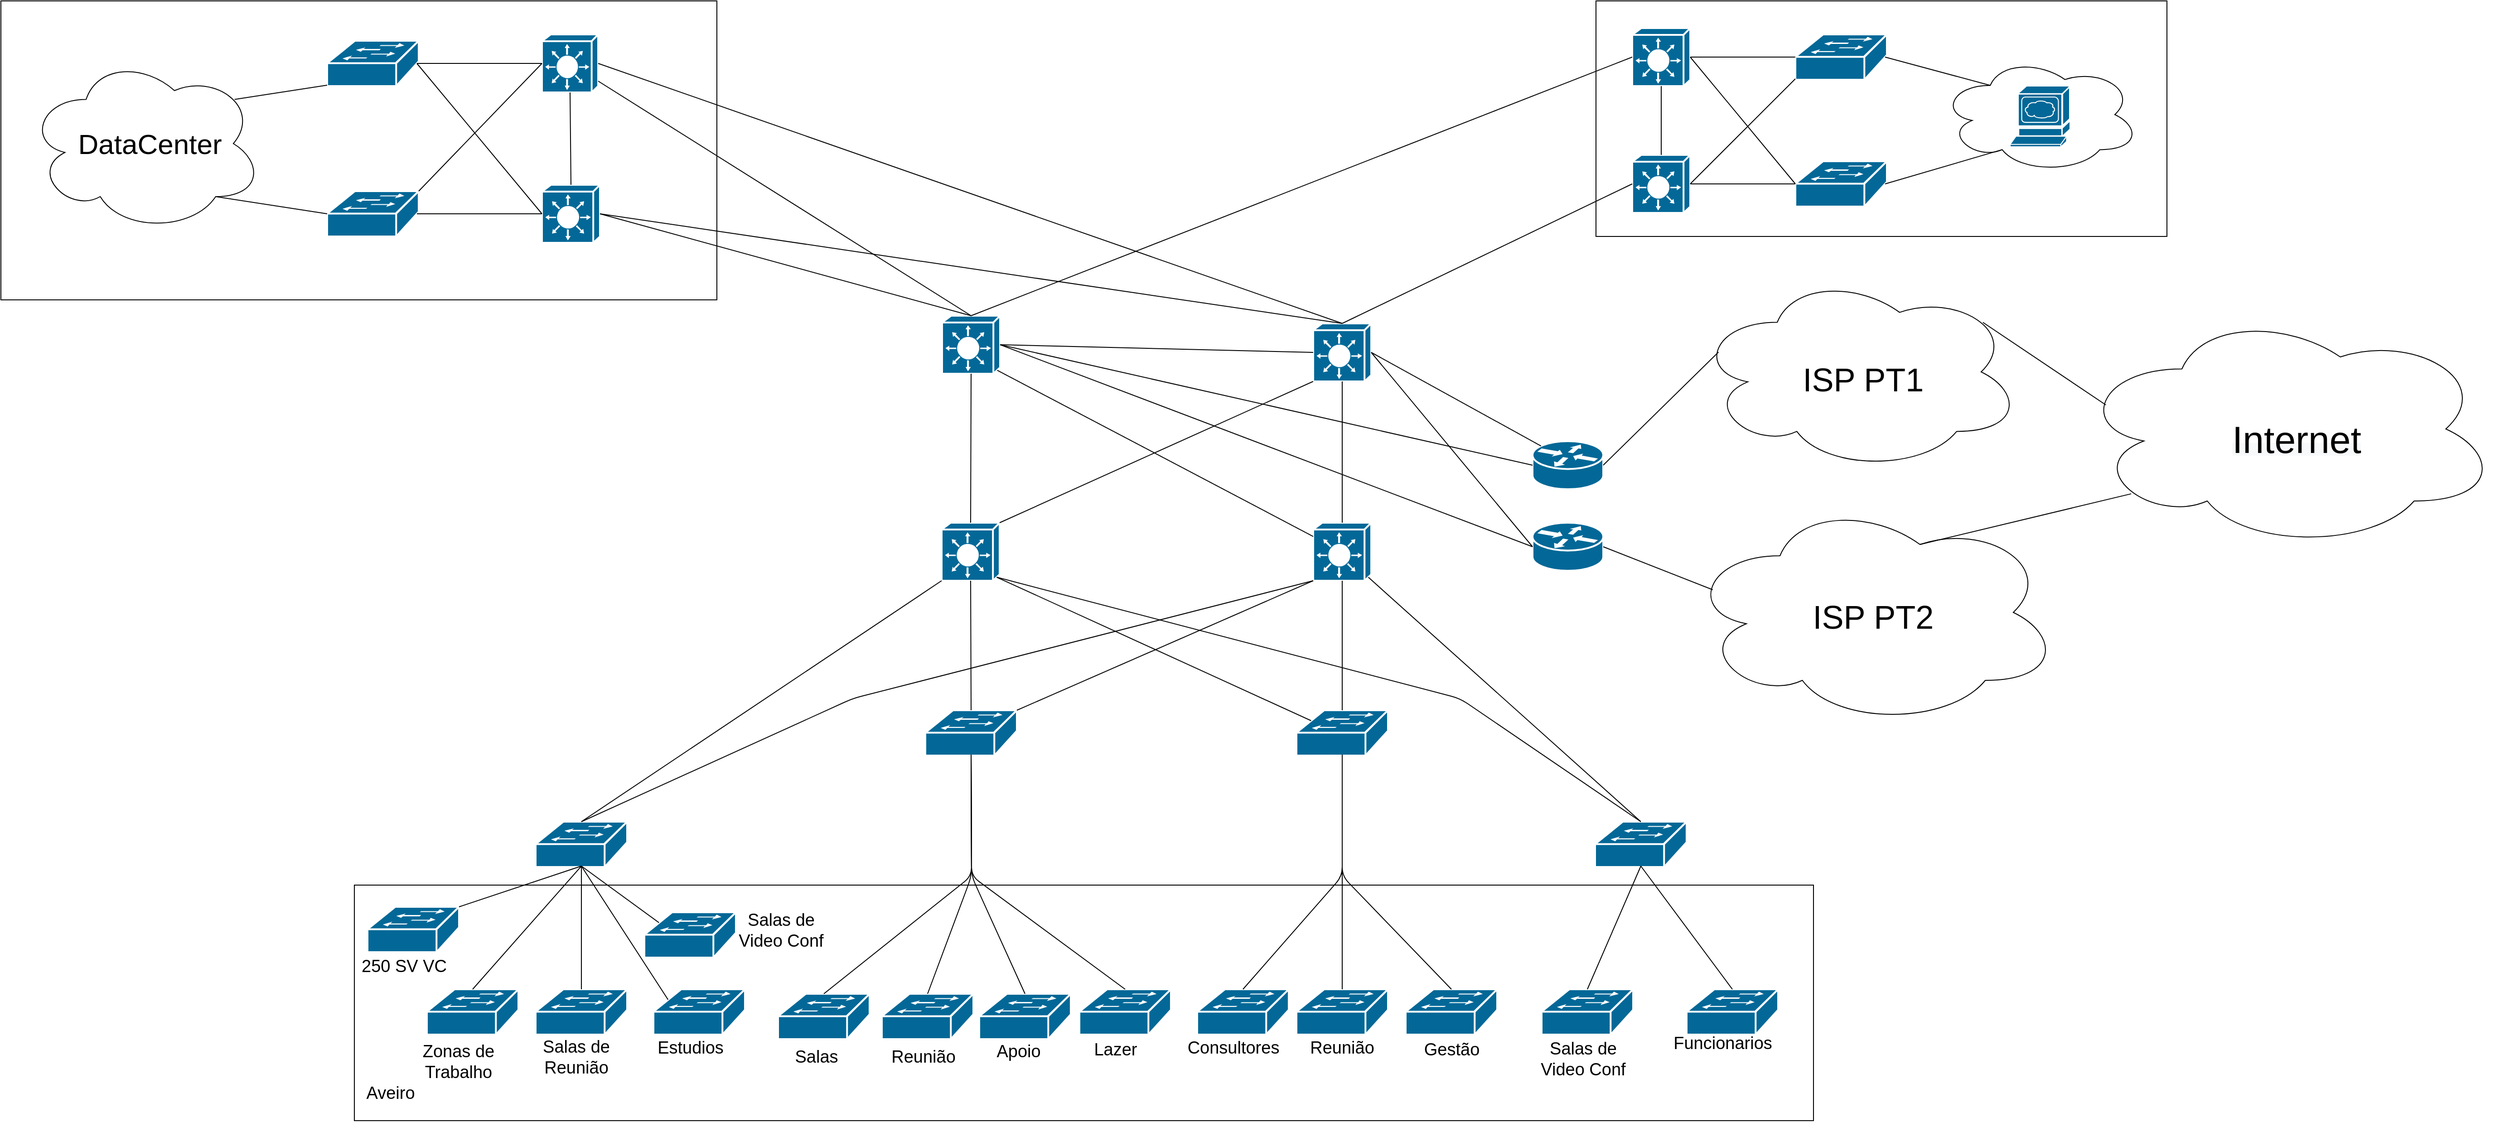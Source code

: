 <mxfile version="14.6.9" type="device"><diagram id="7Y7NMRKmWLmlyN9S49zB" name="Page-1"><mxGraphModel dx="4211" dy="2136" grid="1" gridSize="10" guides="1" tooltips="1" connect="1" arrows="1" fold="1" page="1" pageScale="1" pageWidth="827" pageHeight="1169" math="0" shadow="0"><root><mxCell id="0"/><mxCell id="1" parent="0"/><mxCell id="k4MiCNfGdv65NOen4lYz-1" value="" style="group" vertex="1" connectable="0" parent="1"><mxGeometry x="-1680" y="-720" width="790" height="330" as="geometry"/></mxCell><mxCell id="k4MiCNfGdv65NOen4lYz-2" value="" style="rounded=0;whiteSpace=wrap;html=1;" vertex="1" parent="k4MiCNfGdv65NOen4lYz-1"><mxGeometry width="790" height="330" as="geometry"/></mxCell><mxCell id="k4MiCNfGdv65NOen4lYz-3" value="" style="shape=mxgraph.cisco.switches.layer_3_switch;html=1;pointerEvents=1;dashed=0;fillColor=#036897;strokeColor=#ffffff;strokeWidth=2;verticalLabelPosition=bottom;verticalAlign=top;align=center;outlineConnect=0;" vertex="1" parent="k4MiCNfGdv65NOen4lYz-1"><mxGeometry x="597" y="203" width="64" height="64" as="geometry"/></mxCell><mxCell id="k4MiCNfGdv65NOen4lYz-4" value="" style="shape=mxgraph.cisco.switches.layer_3_switch;html=1;pointerEvents=1;dashed=0;fillColor=#036897;strokeColor=#ffffff;strokeWidth=2;verticalLabelPosition=bottom;verticalAlign=top;align=center;outlineConnect=0;" vertex="1" parent="k4MiCNfGdv65NOen4lYz-1"><mxGeometry x="597" y="37" width="62" height="64" as="geometry"/></mxCell><mxCell id="k4MiCNfGdv65NOen4lYz-5" value="" style="shape=mxgraph.cisco.switches.workgroup_switch;html=1;pointerEvents=1;dashed=0;fillColor=#036897;strokeColor=#ffffff;strokeWidth=2;verticalLabelPosition=bottom;verticalAlign=top;align=center;outlineConnect=0;" vertex="1" parent="k4MiCNfGdv65NOen4lYz-1"><mxGeometry x="360" y="210" width="101" height="50" as="geometry"/></mxCell><mxCell id="k4MiCNfGdv65NOen4lYz-6" value="" style="shape=mxgraph.cisco.switches.workgroup_switch;html=1;pointerEvents=1;dashed=0;fillColor=#036897;strokeColor=#ffffff;strokeWidth=2;verticalLabelPosition=bottom;verticalAlign=top;align=center;outlineConnect=0;" vertex="1" parent="k4MiCNfGdv65NOen4lYz-1"><mxGeometry x="360" y="44" width="101" height="50" as="geometry"/></mxCell><mxCell id="k4MiCNfGdv65NOen4lYz-7" value="" style="endArrow=none;html=1;exitX=0.5;exitY=0;exitDx=0;exitDy=0;exitPerimeter=0;entryX=0.5;entryY=1;entryDx=0;entryDy=0;entryPerimeter=0;" edge="1" parent="k4MiCNfGdv65NOen4lYz-1" source="k4MiCNfGdv65NOen4lYz-3" target="k4MiCNfGdv65NOen4lYz-4"><mxGeometry width="50" height="50" relative="1" as="geometry"><mxPoint x="999" y="110" as="sourcePoint"/><mxPoint x="1049" y="60" as="targetPoint"/></mxGeometry></mxCell><mxCell id="k4MiCNfGdv65NOen4lYz-8" value="" style="endArrow=none;html=1;entryX=0;entryY=0.5;entryDx=0;entryDy=0;entryPerimeter=0;exitX=1;exitY=0;exitDx=0;exitDy=0;exitPerimeter=0;" edge="1" parent="k4MiCNfGdv65NOen4lYz-1" source="k4MiCNfGdv65NOen4lYz-5" target="k4MiCNfGdv65NOen4lYz-4"><mxGeometry width="50" height="50" relative="1" as="geometry"><mxPoint x="319" y="-40" as="sourcePoint"/><mxPoint x="369" y="-90" as="targetPoint"/></mxGeometry></mxCell><mxCell id="k4MiCNfGdv65NOen4lYz-9" value="" style="endArrow=none;html=1;entryX=0.98;entryY=0.5;entryDx=0;entryDy=0;entryPerimeter=0;exitX=0;exitY=0.5;exitDx=0;exitDy=0;exitPerimeter=0;" edge="1" parent="k4MiCNfGdv65NOen4lYz-1" source="k4MiCNfGdv65NOen4lYz-3" target="k4MiCNfGdv65NOen4lYz-6"><mxGeometry width="50" height="50" relative="1" as="geometry"><mxPoint x="709" y="220" as="sourcePoint"/><mxPoint x="759" y="170" as="targetPoint"/></mxGeometry></mxCell><mxCell id="k4MiCNfGdv65NOen4lYz-10" value="" style="endArrow=none;html=1;entryX=0.98;entryY=0.5;entryDx=0;entryDy=0;entryPerimeter=0;exitX=0;exitY=0.5;exitDx=0;exitDy=0;exitPerimeter=0;" edge="1" parent="k4MiCNfGdv65NOen4lYz-1" source="k4MiCNfGdv65NOen4lYz-4" target="k4MiCNfGdv65NOen4lYz-6"><mxGeometry width="50" height="50" relative="1" as="geometry"><mxPoint x="709" y="220" as="sourcePoint"/><mxPoint x="759" y="170" as="targetPoint"/></mxGeometry></mxCell><mxCell id="k4MiCNfGdv65NOen4lYz-11" value="" style="endArrow=none;html=1;entryX=0.98;entryY=0.5;entryDx=0;entryDy=0;entryPerimeter=0;exitX=0;exitY=0.5;exitDx=0;exitDy=0;exitPerimeter=0;" edge="1" parent="k4MiCNfGdv65NOen4lYz-1" source="k4MiCNfGdv65NOen4lYz-3" target="k4MiCNfGdv65NOen4lYz-5"><mxGeometry width="50" height="50" relative="1" as="geometry"><mxPoint x="709" y="220" as="sourcePoint"/><mxPoint x="759" y="170" as="targetPoint"/></mxGeometry></mxCell><mxCell id="k4MiCNfGdv65NOen4lYz-12" value="" style="ellipse;shape=cloud;whiteSpace=wrap;html=1;" vertex="1" parent="k4MiCNfGdv65NOen4lYz-1"><mxGeometry x="29" y="60" width="260" height="195" as="geometry"/></mxCell><mxCell id="k4MiCNfGdv65NOen4lYz-13" value="" style="endArrow=none;html=1;entryX=0;entryY=0.98;entryDx=0;entryDy=0;entryPerimeter=0;exitX=0.88;exitY=0.25;exitDx=0;exitDy=0;exitPerimeter=0;" edge="1" parent="k4MiCNfGdv65NOen4lYz-1" source="k4MiCNfGdv65NOen4lYz-12" target="k4MiCNfGdv65NOen4lYz-6"><mxGeometry width="50" height="50" relative="1" as="geometry"><mxPoint x="709" y="220" as="sourcePoint"/><mxPoint x="759" y="170" as="targetPoint"/></mxGeometry></mxCell><mxCell id="k4MiCNfGdv65NOen4lYz-14" value="" style="endArrow=none;html=1;entryX=0.8;entryY=0.8;entryDx=0;entryDy=0;entryPerimeter=0;exitX=0;exitY=0.5;exitDx=0;exitDy=0;exitPerimeter=0;" edge="1" parent="k4MiCNfGdv65NOen4lYz-1" source="k4MiCNfGdv65NOen4lYz-5" target="k4MiCNfGdv65NOen4lYz-12"><mxGeometry width="50" height="50" relative="1" as="geometry"><mxPoint x="709" y="220" as="sourcePoint"/><mxPoint x="759" y="170" as="targetPoint"/></mxGeometry></mxCell><mxCell id="k4MiCNfGdv65NOen4lYz-15" value="&lt;font style=&quot;font-size: 31px&quot;&gt;DataCenter&lt;/font&gt;" style="text;html=1;strokeColor=none;fillColor=none;align=center;verticalAlign=middle;whiteSpace=wrap;rounded=0;" vertex="1" parent="k4MiCNfGdv65NOen4lYz-1"><mxGeometry x="120" y="147.5" width="89" height="20" as="geometry"/></mxCell><mxCell id="k4MiCNfGdv65NOen4lYz-16" value="" style="group" vertex="1" connectable="0" parent="1"><mxGeometry x="-69" y="-720" width="779" height="260" as="geometry"/></mxCell><mxCell id="k4MiCNfGdv65NOen4lYz-17" value="" style="group" vertex="1" connectable="0" parent="k4MiCNfGdv65NOen4lYz-16"><mxGeometry x="149" width="630" height="260" as="geometry"/></mxCell><mxCell id="k4MiCNfGdv65NOen4lYz-18" value="" style="rounded=0;whiteSpace=wrap;html=1;" vertex="1" parent="k4MiCNfGdv65NOen4lYz-17"><mxGeometry width="630" height="260" as="geometry"/></mxCell><mxCell id="k4MiCNfGdv65NOen4lYz-19" value="" style="shape=mxgraph.cisco.switches.layer_3_switch;html=1;pointerEvents=1;dashed=0;fillColor=#036897;strokeColor=#ffffff;strokeWidth=2;verticalLabelPosition=bottom;verticalAlign=top;align=center;outlineConnect=0;" vertex="1" parent="k4MiCNfGdv65NOen4lYz-17"><mxGeometry x="40" y="170" width="64" height="64" as="geometry"/></mxCell><mxCell id="k4MiCNfGdv65NOen4lYz-20" value="" style="shape=mxgraph.cisco.switches.layer_3_switch;html=1;pointerEvents=1;dashed=0;fillColor=#036897;strokeColor=#ffffff;strokeWidth=2;verticalLabelPosition=bottom;verticalAlign=top;align=center;outlineConnect=0;" vertex="1" parent="k4MiCNfGdv65NOen4lYz-17"><mxGeometry x="40" y="30" width="64" height="64" as="geometry"/></mxCell><mxCell id="k4MiCNfGdv65NOen4lYz-21" value="" style="shape=mxgraph.cisco.switches.workgroup_switch;html=1;pointerEvents=1;dashed=0;fillColor=#036897;strokeColor=#ffffff;strokeWidth=2;verticalLabelPosition=bottom;verticalAlign=top;align=center;outlineConnect=0;" vertex="1" parent="k4MiCNfGdv65NOen4lYz-17"><mxGeometry x="220" y="37" width="101" height="50" as="geometry"/></mxCell><mxCell id="k4MiCNfGdv65NOen4lYz-22" value="" style="shape=mxgraph.cisco.switches.workgroup_switch;html=1;pointerEvents=1;dashed=0;fillColor=#036897;strokeColor=#ffffff;strokeWidth=2;verticalLabelPosition=bottom;verticalAlign=top;align=center;outlineConnect=0;" vertex="1" parent="k4MiCNfGdv65NOen4lYz-17"><mxGeometry x="220" y="177" width="101" height="50" as="geometry"/></mxCell><mxCell id="k4MiCNfGdv65NOen4lYz-23" value="" style="endArrow=none;html=1;entryX=0.5;entryY=1;entryDx=0;entryDy=0;entryPerimeter=0;exitX=0.5;exitY=0;exitDx=0;exitDy=0;exitPerimeter=0;" edge="1" parent="k4MiCNfGdv65NOen4lYz-17" source="k4MiCNfGdv65NOen4lYz-19" target="k4MiCNfGdv65NOen4lYz-20"><mxGeometry width="50" height="50" relative="1" as="geometry"><mxPoint x="100" y="330" as="sourcePoint"/><mxPoint x="150" y="280" as="targetPoint"/></mxGeometry></mxCell><mxCell id="k4MiCNfGdv65NOen4lYz-24" value="" style="endArrow=none;html=1;entryX=0;entryY=0.5;entryDx=0;entryDy=0;entryPerimeter=0;exitX=1;exitY=0.5;exitDx=0;exitDy=0;exitPerimeter=0;" edge="1" parent="k4MiCNfGdv65NOen4lYz-17" source="k4MiCNfGdv65NOen4lYz-20" target="k4MiCNfGdv65NOen4lYz-22"><mxGeometry width="50" height="50" relative="1" as="geometry"><mxPoint x="100" y="330" as="sourcePoint"/><mxPoint x="150" y="280" as="targetPoint"/></mxGeometry></mxCell><mxCell id="k4MiCNfGdv65NOen4lYz-25" value="" style="endArrow=none;html=1;entryX=0;entryY=0.98;entryDx=0;entryDy=0;entryPerimeter=0;exitX=1;exitY=0.5;exitDx=0;exitDy=0;exitPerimeter=0;" edge="1" parent="k4MiCNfGdv65NOen4lYz-17" source="k4MiCNfGdv65NOen4lYz-19" target="k4MiCNfGdv65NOen4lYz-21"><mxGeometry width="50" height="50" relative="1" as="geometry"><mxPoint x="100" y="330" as="sourcePoint"/><mxPoint x="150" y="280" as="targetPoint"/></mxGeometry></mxCell><mxCell id="k4MiCNfGdv65NOen4lYz-26" value="" style="endArrow=none;html=1;exitX=1;exitY=0.5;exitDx=0;exitDy=0;exitPerimeter=0;entryX=0;entryY=0.5;entryDx=0;entryDy=0;entryPerimeter=0;" edge="1" parent="k4MiCNfGdv65NOen4lYz-17" source="k4MiCNfGdv65NOen4lYz-19" target="k4MiCNfGdv65NOen4lYz-22"><mxGeometry width="50" height="50" relative="1" as="geometry"><mxPoint x="130" y="199" as="sourcePoint"/><mxPoint x="180" y="149" as="targetPoint"/></mxGeometry></mxCell><mxCell id="k4MiCNfGdv65NOen4lYz-27" value="" style="endArrow=none;html=1;entryX=0;entryY=0.5;entryDx=0;entryDy=0;entryPerimeter=0;exitX=1;exitY=0.5;exitDx=0;exitDy=0;exitPerimeter=0;" edge="1" parent="k4MiCNfGdv65NOen4lYz-17" source="k4MiCNfGdv65NOen4lYz-20" target="k4MiCNfGdv65NOen4lYz-21"><mxGeometry width="50" height="50" relative="1" as="geometry"><mxPoint x="100" y="100" as="sourcePoint"/><mxPoint x="150" y="50" as="targetPoint"/></mxGeometry></mxCell><mxCell id="k4MiCNfGdv65NOen4lYz-28" value="" style="ellipse;shape=cloud;whiteSpace=wrap;html=1;" vertex="1" parent="k4MiCNfGdv65NOen4lYz-17"><mxGeometry x="380" y="61" width="220" height="129" as="geometry"/></mxCell><mxCell id="k4MiCNfGdv65NOen4lYz-29" value="" style="endArrow=none;html=1;entryX=0.98;entryY=0.5;entryDx=0;entryDy=0;entryPerimeter=0;exitX=0.25;exitY=0.25;exitDx=0;exitDy=0;exitPerimeter=0;" edge="1" parent="k4MiCNfGdv65NOen4lYz-17" source="k4MiCNfGdv65NOen4lYz-28" target="k4MiCNfGdv65NOen4lYz-21"><mxGeometry width="50" height="50" relative="1" as="geometry"><mxPoint x="100" y="330" as="sourcePoint"/><mxPoint x="150" y="280" as="targetPoint"/></mxGeometry></mxCell><mxCell id="k4MiCNfGdv65NOen4lYz-30" value="" style="endArrow=none;html=1;entryX=0.31;entryY=0.8;entryDx=0;entryDy=0;entryPerimeter=0;exitX=0.98;exitY=0.5;exitDx=0;exitDy=0;exitPerimeter=0;" edge="1" parent="k4MiCNfGdv65NOen4lYz-17" source="k4MiCNfGdv65NOen4lYz-22" target="k4MiCNfGdv65NOen4lYz-28"><mxGeometry width="50" height="50" relative="1" as="geometry"><mxPoint x="390" y="230" as="sourcePoint"/><mxPoint x="440" y="180" as="targetPoint"/></mxGeometry></mxCell><mxCell id="k4MiCNfGdv65NOen4lYz-31" value="" style="shape=mxgraph.cisco.servers.www_server;html=1;pointerEvents=1;dashed=0;fillColor=#036897;strokeColor=#ffffff;strokeWidth=2;verticalLabelPosition=bottom;verticalAlign=top;align=center;outlineConnect=0;" vertex="1" parent="k4MiCNfGdv65NOen4lYz-17"><mxGeometry x="457" y="94" width="66" height="67" as="geometry"/></mxCell><mxCell id="k4MiCNfGdv65NOen4lYz-35" value="" style="shape=mxgraph.cisco.switches.layer_3_switch;html=1;pointerEvents=1;dashed=0;fillColor=#036897;strokeColor=#ffffff;strokeWidth=2;verticalLabelPosition=bottom;verticalAlign=top;align=center;outlineConnect=0;" vertex="1" parent="1"><mxGeometry x="-641.5" y="-372.5" width="64" height="64" as="geometry"/></mxCell><mxCell id="k4MiCNfGdv65NOen4lYz-36" value="" style="shape=mxgraph.cisco.switches.layer_3_switch;html=1;pointerEvents=1;dashed=0;fillColor=#036897;strokeColor=#ffffff;strokeWidth=2;verticalLabelPosition=bottom;verticalAlign=top;align=center;outlineConnect=0;" vertex="1" parent="1"><mxGeometry x="-232" y="-364" width="64" height="64" as="geometry"/></mxCell><mxCell id="k4MiCNfGdv65NOen4lYz-37" value="" style="endArrow=none;html=1;entryX=0;entryY=0.5;entryDx=0;entryDy=0;entryPerimeter=0;exitX=0.5;exitY=0;exitDx=0;exitDy=0;exitPerimeter=0;" edge="1" parent="1" source="k4MiCNfGdv65NOen4lYz-35" target="k4MiCNfGdv65NOen4lYz-20"><mxGeometry width="50" height="50" relative="1" as="geometry"><mxPoint x="1480" y="-100" as="sourcePoint"/><mxPoint x="1530" y="-150" as="targetPoint"/><Array as="points"/></mxGeometry></mxCell><mxCell id="k4MiCNfGdv65NOen4lYz-38" value="" style="endArrow=none;html=1;entryX=0;entryY=0.5;entryDx=0;entryDy=0;entryPerimeter=0;exitX=0.5;exitY=0;exitDx=0;exitDy=0;exitPerimeter=0;" edge="1" parent="1" source="k4MiCNfGdv65NOen4lYz-36" target="k4MiCNfGdv65NOen4lYz-19"><mxGeometry width="50" height="50" relative="1" as="geometry"><mxPoint x="1480" y="-100" as="sourcePoint"/><mxPoint x="1530" y="-150" as="targetPoint"/><Array as="points"/></mxGeometry></mxCell><mxCell id="k4MiCNfGdv65NOen4lYz-39" value="" style="endArrow=none;html=1;entryX=1;entryY=0.5;entryDx=0;entryDy=0;entryPerimeter=0;exitX=0;exitY=0.5;exitDx=0;exitDy=0;exitPerimeter=0;" edge="1" parent="1" source="k4MiCNfGdv65NOen4lYz-36" target="k4MiCNfGdv65NOen4lYz-35"><mxGeometry width="50" height="50" relative="1" as="geometry"><mxPoint x="1480" y="160" as="sourcePoint"/><mxPoint x="1530" y="110" as="targetPoint"/></mxGeometry></mxCell><mxCell id="k4MiCNfGdv65NOen4lYz-40" value="" style="rounded=0;whiteSpace=wrap;html=1;" vertex="1" parent="1"><mxGeometry x="-1290" y="256" width="1610" height="260" as="geometry"/></mxCell><mxCell id="k4MiCNfGdv65NOen4lYz-41" value="" style="shape=mxgraph.cisco.switches.workgroup_switch;html=1;pointerEvents=1;dashed=0;fillColor=#036897;strokeColor=#ffffff;strokeWidth=2;verticalLabelPosition=bottom;verticalAlign=top;align=center;outlineConnect=0;" vertex="1" parent="1"><mxGeometry x="-1275.5" y="280" width="101" height="50" as="geometry"/></mxCell><mxCell id="k4MiCNfGdv65NOen4lYz-42" value="" style="shape=mxgraph.cisco.switches.workgroup_switch;html=1;pointerEvents=1;dashed=0;fillColor=#036897;strokeColor=#ffffff;strokeWidth=2;verticalLabelPosition=bottom;verticalAlign=top;align=center;outlineConnect=0;" vertex="1" parent="1"><mxGeometry x="-1210" y="371" width="101" height="50" as="geometry"/></mxCell><mxCell id="k4MiCNfGdv65NOen4lYz-43" value="" style="shape=mxgraph.cisco.switches.workgroup_switch;html=1;pointerEvents=1;dashed=0;fillColor=#036897;strokeColor=#ffffff;strokeWidth=2;verticalLabelPosition=bottom;verticalAlign=top;align=center;outlineConnect=0;" vertex="1" parent="1"><mxGeometry x="-1090" y="371" width="101" height="50" as="geometry"/></mxCell><mxCell id="k4MiCNfGdv65NOen4lYz-44" value="" style="shape=mxgraph.cisco.switches.workgroup_switch;html=1;pointerEvents=1;dashed=0;fillColor=#036897;strokeColor=#ffffff;strokeWidth=2;verticalLabelPosition=bottom;verticalAlign=top;align=center;outlineConnect=0;" vertex="1" parent="1"><mxGeometry x="-960" y="371" width="101" height="50" as="geometry"/></mxCell><mxCell id="k4MiCNfGdv65NOen4lYz-45" value="&lt;font style=&quot;font-size: 19px&quot;&gt;Aveiro&lt;/font&gt;" style="text;html=1;strokeColor=none;fillColor=none;align=center;verticalAlign=middle;whiteSpace=wrap;rounded=0;" vertex="1" parent="1"><mxGeometry x="-1270" y="476" width="40" height="20" as="geometry"/></mxCell><mxCell id="k4MiCNfGdv65NOen4lYz-46" value="" style="shape=mxgraph.cisco.switches.layer_3_switch;html=1;pointerEvents=1;dashed=0;fillColor=#036897;strokeColor=#ffffff;strokeWidth=2;verticalLabelPosition=bottom;verticalAlign=top;align=center;outlineConnect=0;" vertex="1" parent="1"><mxGeometry x="-232" y="-144" width="64" height="64" as="geometry"/></mxCell><mxCell id="k4MiCNfGdv65NOen4lYz-47" value="" style="shape=mxgraph.cisco.switches.layer_3_switch;html=1;pointerEvents=1;dashed=0;fillColor=#036897;strokeColor=#ffffff;strokeWidth=2;verticalLabelPosition=bottom;verticalAlign=top;align=center;outlineConnect=0;" vertex="1" parent="1"><mxGeometry x="-642" y="-144" width="64" height="64" as="geometry"/></mxCell><mxCell id="k4MiCNfGdv65NOen4lYz-48" value="" style="shape=mxgraph.cisco.switches.workgroup_switch;html=1;pointerEvents=1;dashed=0;fillColor=#036897;strokeColor=#ffffff;strokeWidth=2;verticalLabelPosition=bottom;verticalAlign=top;align=center;outlineConnect=0;" vertex="1" parent="1"><mxGeometry x="-1090" y="186" width="101" height="50" as="geometry"/></mxCell><mxCell id="k4MiCNfGdv65NOen4lYz-49" value="" style="shape=mxgraph.cisco.switches.workgroup_switch;html=1;pointerEvents=1;dashed=0;fillColor=#036897;strokeColor=#ffffff;strokeWidth=2;verticalLabelPosition=bottom;verticalAlign=top;align=center;outlineConnect=0;" vertex="1" parent="1"><mxGeometry x="-660" y="63" width="101" height="50" as="geometry"/></mxCell><mxCell id="k4MiCNfGdv65NOen4lYz-50" value="" style="endArrow=none;html=1;exitX=1;exitY=0;exitDx=0;exitDy=0;exitPerimeter=0;entryX=0.5;entryY=0.98;entryDx=0;entryDy=0;entryPerimeter=0;" edge="1" parent="1" source="k4MiCNfGdv65NOen4lYz-41" target="k4MiCNfGdv65NOen4lYz-48"><mxGeometry width="50" height="50" relative="1" as="geometry"><mxPoint x="-700" y="26" as="sourcePoint"/><mxPoint x="-650" y="-24" as="targetPoint"/></mxGeometry></mxCell><mxCell id="k4MiCNfGdv65NOen4lYz-51" value="" style="endArrow=none;html=1;entryX=0.5;entryY=0.98;entryDx=0;entryDy=0;entryPerimeter=0;exitX=0.5;exitY=0;exitDx=0;exitDy=0;exitPerimeter=0;" edge="1" parent="1" source="k4MiCNfGdv65NOen4lYz-42" target="k4MiCNfGdv65NOen4lYz-48"><mxGeometry width="50" height="50" relative="1" as="geometry"><mxPoint x="-1000" y="106" as="sourcePoint"/><mxPoint x="-950" y="56" as="targetPoint"/></mxGeometry></mxCell><mxCell id="k4MiCNfGdv65NOen4lYz-52" value="" style="endArrow=none;html=1;entryX=0.5;entryY=0.98;entryDx=0;entryDy=0;entryPerimeter=0;exitX=0.5;exitY=0;exitDx=0;exitDy=0;exitPerimeter=0;" edge="1" parent="1" source="k4MiCNfGdv65NOen4lYz-43" target="k4MiCNfGdv65NOen4lYz-48"><mxGeometry width="50" height="50" relative="1" as="geometry"><mxPoint x="-850" y="126" as="sourcePoint"/><mxPoint x="-890" y="136" as="targetPoint"/></mxGeometry></mxCell><mxCell id="k4MiCNfGdv65NOen4lYz-53" value="" style="endArrow=none;html=1;entryX=0.16;entryY=0.23;entryDx=0;entryDy=0;entryPerimeter=0;exitX=0.5;exitY=0.98;exitDx=0;exitDy=0;exitPerimeter=0;" edge="1" parent="1" source="k4MiCNfGdv65NOen4lYz-48" target="k4MiCNfGdv65NOen4lYz-44"><mxGeometry width="50" height="50" relative="1" as="geometry"><mxPoint x="-1050" y="126" as="sourcePoint"/><mxPoint x="-1000" y="76" as="targetPoint"/></mxGeometry></mxCell><mxCell id="k4MiCNfGdv65NOen4lYz-54" value="" style="shape=mxgraph.cisco.switches.workgroup_switch;html=1;pointerEvents=1;dashed=0;fillColor=#036897;strokeColor=#ffffff;strokeWidth=2;verticalLabelPosition=bottom;verticalAlign=top;align=center;outlineConnect=0;" vertex="1" parent="1"><mxGeometry x="-708" y="376" width="101" height="50" as="geometry"/></mxCell><mxCell id="k4MiCNfGdv65NOen4lYz-55" value="" style="shape=mxgraph.cisco.switches.workgroup_switch;html=1;pointerEvents=1;dashed=0;fillColor=#036897;strokeColor=#ffffff;strokeWidth=2;verticalLabelPosition=bottom;verticalAlign=top;align=center;outlineConnect=0;" vertex="1" parent="1"><mxGeometry x="-822.5" y="376" width="101" height="50" as="geometry"/></mxCell><mxCell id="k4MiCNfGdv65NOen4lYz-56" value="" style="shape=mxgraph.cisco.switches.workgroup_switch;html=1;pointerEvents=1;dashed=0;fillColor=#036897;strokeColor=#ffffff;strokeWidth=2;verticalLabelPosition=bottom;verticalAlign=top;align=center;outlineConnect=0;" vertex="1" parent="1"><mxGeometry x="-970" y="286" width="101" height="50" as="geometry"/></mxCell><mxCell id="k4MiCNfGdv65NOen4lYz-57" value="" style="shape=mxgraph.cisco.switches.workgroup_switch;html=1;pointerEvents=1;dashed=0;fillColor=#036897;strokeColor=#ffffff;strokeWidth=2;verticalLabelPosition=bottom;verticalAlign=top;align=center;outlineConnect=0;" vertex="1" parent="1"><mxGeometry x="-600.5" y="376" width="101" height="50" as="geometry"/></mxCell><mxCell id="k4MiCNfGdv65NOen4lYz-58" value="&lt;font style=&quot;font-size: 19px&quot;&gt;250 SV VC&lt;/font&gt;" style="text;html=1;strokeColor=none;fillColor=none;align=center;verticalAlign=middle;whiteSpace=wrap;rounded=0;" vertex="1" parent="1"><mxGeometry x="-1300" y="336" width="130" height="20" as="geometry"/></mxCell><mxCell id="k4MiCNfGdv65NOen4lYz-59" value="&lt;font style=&quot;font-size: 19px&quot;&gt;Zonas de Trabalho&lt;/font&gt;" style="text;html=1;strokeColor=none;fillColor=none;align=center;verticalAlign=middle;whiteSpace=wrap;rounded=0;" vertex="1" parent="1"><mxGeometry x="-1230" y="436" width="110" height="29" as="geometry"/></mxCell><mxCell id="k4MiCNfGdv65NOen4lYz-60" value="&lt;font style=&quot;font-size: 19px&quot;&gt;Salas de Reunião&lt;/font&gt;" style="text;html=1;strokeColor=none;fillColor=none;align=center;verticalAlign=middle;whiteSpace=wrap;rounded=0;" vertex="1" parent="1"><mxGeometry x="-1090" y="436" width="89.5" height="20" as="geometry"/></mxCell><mxCell id="k4MiCNfGdv65NOen4lYz-61" value="&lt;font style=&quot;font-size: 19px&quot;&gt;Estudios&lt;/font&gt;" style="text;html=1;strokeColor=none;fillColor=none;align=center;verticalAlign=middle;whiteSpace=wrap;rounded=0;" vertex="1" parent="1"><mxGeometry x="-939.5" y="426" width="40" height="20" as="geometry"/></mxCell><mxCell id="k4MiCNfGdv65NOen4lYz-62" value="&lt;font style=&quot;font-size: 19px&quot;&gt;Salas de Video Conf&lt;/font&gt;" style="text;html=1;strokeColor=none;fillColor=none;align=center;verticalAlign=middle;whiteSpace=wrap;rounded=0;" vertex="1" parent="1"><mxGeometry x="-869" y="296" width="100" height="20" as="geometry"/></mxCell><mxCell id="k4MiCNfGdv65NOen4lYz-63" value="" style="endArrow=none;html=1;entryX=0.5;entryY=0.98;entryDx=0;entryDy=0;entryPerimeter=0;exitX=0.16;exitY=0.23;exitDx=0;exitDy=0;exitPerimeter=0;" edge="1" parent="1" source="k4MiCNfGdv65NOen4lYz-56" target="k4MiCNfGdv65NOen4lYz-48"><mxGeometry width="50" height="50" relative="1" as="geometry"><mxPoint x="-620" y="176" as="sourcePoint"/><mxPoint x="-570" y="126" as="targetPoint"/></mxGeometry></mxCell><mxCell id="k4MiCNfGdv65NOen4lYz-64" value="" style="endArrow=none;html=1;entryX=0.5;entryY=0.98;entryDx=0;entryDy=0;entryPerimeter=0;exitX=0.5;exitY=0;exitDx=0;exitDy=0;exitPerimeter=0;" edge="1" parent="1" source="k4MiCNfGdv65NOen4lYz-57" target="k4MiCNfGdv65NOen4lYz-49"><mxGeometry width="50" height="50" relative="1" as="geometry"><mxPoint x="-990" y="106" as="sourcePoint"/><mxPoint x="-940" y="56" as="targetPoint"/><Array as="points"><mxPoint x="-609" y="246"/></Array></mxGeometry></mxCell><mxCell id="k4MiCNfGdv65NOen4lYz-65" value="" style="endArrow=none;html=1;exitX=0.5;exitY=0;exitDx=0;exitDy=0;exitPerimeter=0;entryX=0.5;entryY=0.98;entryDx=0;entryDy=0;entryPerimeter=0;" edge="1" parent="1" source="k4MiCNfGdv65NOen4lYz-55" target="k4MiCNfGdv65NOen4lYz-49"><mxGeometry width="50" height="50" relative="1" as="geometry"><mxPoint x="-710" y="196" as="sourcePoint"/><mxPoint x="-660" y="146" as="targetPoint"/><Array as="points"><mxPoint x="-609" y="246"/></Array></mxGeometry></mxCell><mxCell id="k4MiCNfGdv65NOen4lYz-66" value="" style="endArrow=none;html=1;entryX=0.5;entryY=0.98;entryDx=0;entryDy=0;entryPerimeter=0;exitX=0.5;exitY=0;exitDx=0;exitDy=0;exitPerimeter=0;" edge="1" parent="1" source="k4MiCNfGdv65NOen4lYz-54" target="k4MiCNfGdv65NOen4lYz-49"><mxGeometry width="50" height="50" relative="1" as="geometry"><mxPoint x="-750" y="136" as="sourcePoint"/><mxPoint x="-700" y="86" as="targetPoint"/><Array as="points"><mxPoint x="-609" y="246"/></Array></mxGeometry></mxCell><mxCell id="k4MiCNfGdv65NOen4lYz-67" value="&lt;font style=&quot;font-size: 19px&quot;&gt;Salas&lt;/font&gt;" style="text;html=1;strokeColor=none;fillColor=none;align=center;verticalAlign=middle;whiteSpace=wrap;rounded=0;" vertex="1" parent="1"><mxGeometry x="-800" y="436" width="40" height="20" as="geometry"/></mxCell><mxCell id="k4MiCNfGdv65NOen4lYz-68" value="&lt;font style=&quot;font-size: 19px&quot;&gt;Reunião&lt;/font&gt;" style="text;html=1;strokeColor=none;fillColor=none;align=center;verticalAlign=middle;whiteSpace=wrap;rounded=0;" vertex="1" parent="1"><mxGeometry x="-682" y="436" width="40" height="20" as="geometry"/></mxCell><mxCell id="k4MiCNfGdv65NOen4lYz-69" value="&lt;font style=&quot;font-size: 19px&quot;&gt;Apoio&lt;/font&gt;" style="text;html=1;strokeColor=none;fillColor=none;align=center;verticalAlign=middle;whiteSpace=wrap;rounded=0;" vertex="1" parent="1"><mxGeometry x="-577.5" y="430" width="40" height="20" as="geometry"/></mxCell><mxCell id="k4MiCNfGdv65NOen4lYz-70" value="&lt;font style=&quot;font-size: 19px&quot;&gt;Lazer&lt;/font&gt;" style="text;html=1;strokeColor=none;fillColor=none;align=center;verticalAlign=middle;whiteSpace=wrap;rounded=0;" vertex="1" parent="1"><mxGeometry x="-470" y="428" width="40" height="20" as="geometry"/></mxCell><mxCell id="k4MiCNfGdv65NOen4lYz-71" value="" style="shape=mxgraph.cisco.switches.workgroup_switch;html=1;pointerEvents=1;dashed=0;fillColor=#036897;strokeColor=#ffffff;strokeWidth=2;verticalLabelPosition=bottom;verticalAlign=top;align=center;outlineConnect=0;" vertex="1" parent="1"><mxGeometry x="-490" y="371" width="101" height="50" as="geometry"/></mxCell><mxCell id="k4MiCNfGdv65NOen4lYz-72" value="" style="endArrow=none;html=1;entryX=0.5;entryY=0.98;entryDx=0;entryDy=0;entryPerimeter=0;exitX=0.5;exitY=0;exitDx=0;exitDy=0;exitPerimeter=0;" edge="1" parent="1" source="k4MiCNfGdv65NOen4lYz-71" target="k4MiCNfGdv65NOen4lYz-49"><mxGeometry width="50" height="50" relative="1" as="geometry"><mxPoint x="-710" y="196" as="sourcePoint"/><mxPoint x="-660" y="146" as="targetPoint"/><Array as="points"><mxPoint x="-609" y="246"/></Array></mxGeometry></mxCell><mxCell id="k4MiCNfGdv65NOen4lYz-73" value="" style="shape=mxgraph.cisco.switches.workgroup_switch;html=1;pointerEvents=1;dashed=0;fillColor=#036897;strokeColor=#ffffff;strokeWidth=2;verticalLabelPosition=bottom;verticalAlign=top;align=center;outlineConnect=0;" vertex="1" parent="1"><mxGeometry x="-130" y="371" width="101" height="50" as="geometry"/></mxCell><mxCell id="k4MiCNfGdv65NOen4lYz-74" value="" style="shape=mxgraph.cisco.switches.workgroup_switch;html=1;pointerEvents=1;dashed=0;fillColor=#036897;strokeColor=#ffffff;strokeWidth=2;verticalLabelPosition=bottom;verticalAlign=top;align=center;outlineConnect=0;" vertex="1" parent="1"><mxGeometry x="79" y="186" width="101" height="50" as="geometry"/></mxCell><mxCell id="k4MiCNfGdv65NOen4lYz-75" value="" style="shape=mxgraph.cisco.switches.workgroup_switch;html=1;pointerEvents=1;dashed=0;fillColor=#036897;strokeColor=#ffffff;strokeWidth=2;verticalLabelPosition=bottom;verticalAlign=top;align=center;outlineConnect=0;" vertex="1" parent="1"><mxGeometry x="-250.5" y="63" width="101" height="50" as="geometry"/></mxCell><mxCell id="k4MiCNfGdv65NOen4lYz-76" value="" style="shape=mxgraph.cisco.switches.workgroup_switch;html=1;pointerEvents=1;dashed=0;fillColor=#036897;strokeColor=#ffffff;strokeWidth=2;verticalLabelPosition=bottom;verticalAlign=top;align=center;outlineConnect=0;" vertex="1" parent="1"><mxGeometry x="20" y="371" width="101" height="50" as="geometry"/></mxCell><mxCell id="k4MiCNfGdv65NOen4lYz-77" value="" style="shape=mxgraph.cisco.switches.workgroup_switch;html=1;pointerEvents=1;dashed=0;fillColor=#036897;strokeColor=#ffffff;strokeWidth=2;verticalLabelPosition=bottom;verticalAlign=top;align=center;outlineConnect=0;" vertex="1" parent="1"><mxGeometry x="-250.5" y="371" width="101" height="50" as="geometry"/></mxCell><mxCell id="k4MiCNfGdv65NOen4lYz-78" value="" style="shape=mxgraph.cisco.switches.workgroup_switch;html=1;pointerEvents=1;dashed=0;fillColor=#036897;strokeColor=#ffffff;strokeWidth=2;verticalLabelPosition=bottom;verticalAlign=top;align=center;outlineConnect=0;" vertex="1" parent="1"><mxGeometry x="-360" y="371" width="101" height="50" as="geometry"/></mxCell><mxCell id="k4MiCNfGdv65NOen4lYz-79" value="" style="endArrow=none;html=1;entryX=0.5;entryY=0.98;entryDx=0;entryDy=0;entryPerimeter=0;exitX=0.5;exitY=0;exitDx=0;exitDy=0;exitPerimeter=0;" edge="1" parent="1" source="k4MiCNfGdv65NOen4lYz-78" target="k4MiCNfGdv65NOen4lYz-75"><mxGeometry width="50" height="50" relative="1" as="geometry"><mxPoint x="-580" y="236" as="sourcePoint"/><mxPoint x="-530" y="186" as="targetPoint"/><Array as="points"><mxPoint x="-200" y="246"/></Array></mxGeometry></mxCell><mxCell id="k4MiCNfGdv65NOen4lYz-80" value="" style="endArrow=none;html=1;entryX=0.5;entryY=0.98;entryDx=0;entryDy=0;entryPerimeter=0;exitX=0.5;exitY=0;exitDx=0;exitDy=0;exitPerimeter=0;" edge="1" parent="1" source="k4MiCNfGdv65NOen4lYz-73" target="k4MiCNfGdv65NOen4lYz-75"><mxGeometry width="50" height="50" relative="1" as="geometry"><mxPoint x="-580" y="236" as="sourcePoint"/><mxPoint x="-530" y="186" as="targetPoint"/><Array as="points"><mxPoint x="-200" y="246"/></Array></mxGeometry></mxCell><mxCell id="k4MiCNfGdv65NOen4lYz-81" value="" style="endArrow=none;html=1;entryX=0.5;entryY=0.98;entryDx=0;entryDy=0;entryPerimeter=0;exitX=0.5;exitY=0;exitDx=0;exitDy=0;exitPerimeter=0;" edge="1" parent="1" source="k4MiCNfGdv65NOen4lYz-77" target="k4MiCNfGdv65NOen4lYz-75"><mxGeometry width="50" height="50" relative="1" as="geometry"><mxPoint x="-580" y="236" as="sourcePoint"/><mxPoint x="-530" y="186" as="targetPoint"/><Array as="points"><mxPoint x="-200" y="246"/></Array></mxGeometry></mxCell><mxCell id="k4MiCNfGdv65NOen4lYz-82" value="&lt;font style=&quot;font-size: 19px&quot;&gt;Salas de Video Conf&lt;/font&gt;" style="text;html=1;strokeColor=none;fillColor=none;align=center;verticalAlign=middle;whiteSpace=wrap;rounded=0;" vertex="1" parent="1"><mxGeometry x="11" y="436" width="110" height="24" as="geometry"/></mxCell><mxCell id="k4MiCNfGdv65NOen4lYz-83" value="" style="shape=mxgraph.cisco.switches.workgroup_switch;html=1;pointerEvents=1;dashed=0;fillColor=#036897;strokeColor=#ffffff;strokeWidth=2;verticalLabelPosition=bottom;verticalAlign=top;align=center;outlineConnect=0;" vertex="1" parent="1"><mxGeometry x="180" y="371" width="101" height="50" as="geometry"/></mxCell><mxCell id="k4MiCNfGdv65NOen4lYz-84" value="&lt;font style=&quot;font-size: 19px&quot;&gt;Funcionarios&lt;/font&gt;" style="text;html=1;strokeColor=none;fillColor=none;align=center;verticalAlign=middle;whiteSpace=wrap;rounded=0;" vertex="1" parent="1"><mxGeometry x="200" y="421" width="40" height="20" as="geometry"/></mxCell><mxCell id="k4MiCNfGdv65NOen4lYz-85" value="&lt;font style=&quot;font-size: 19px&quot;&gt;Consultores&lt;/font&gt;" style="text;html=1;strokeColor=none;fillColor=none;align=center;verticalAlign=middle;whiteSpace=wrap;rounded=0;" vertex="1" parent="1"><mxGeometry x="-340" y="430" width="40" height="11" as="geometry"/></mxCell><mxCell id="k4MiCNfGdv65NOen4lYz-86" value="&lt;font style=&quot;font-size: 19px&quot;&gt;Reunião&lt;/font&gt;" style="text;html=1;strokeColor=none;fillColor=none;align=center;verticalAlign=middle;whiteSpace=wrap;rounded=0;" vertex="1" parent="1"><mxGeometry x="-220" y="426" width="40" height="20" as="geometry"/></mxCell><mxCell id="k4MiCNfGdv65NOen4lYz-87" value="&lt;font style=&quot;font-size: 19px&quot;&gt;Gestão&lt;/font&gt;" style="text;html=1;strokeColor=none;fillColor=none;align=center;verticalAlign=middle;whiteSpace=wrap;rounded=0;" vertex="1" parent="1"><mxGeometry x="-99.5" y="428" width="40" height="20" as="geometry"/></mxCell><mxCell id="k4MiCNfGdv65NOen4lYz-88" value="" style="endArrow=none;html=1;entryX=0.5;entryY=0.98;entryDx=0;entryDy=0;entryPerimeter=0;exitX=0.5;exitY=0;exitDx=0;exitDy=0;exitPerimeter=0;" edge="1" parent="1" source="k4MiCNfGdv65NOen4lYz-83" target="k4MiCNfGdv65NOen4lYz-74"><mxGeometry width="50" height="50" relative="1" as="geometry"><mxPoint x="-300" y="236" as="sourcePoint"/><mxPoint x="-250" y="186" as="targetPoint"/></mxGeometry></mxCell><mxCell id="k4MiCNfGdv65NOen4lYz-89" value="" style="endArrow=none;html=1;entryX=0.5;entryY=0.98;entryDx=0;entryDy=0;entryPerimeter=0;exitX=0.5;exitY=0;exitDx=0;exitDy=0;exitPerimeter=0;" edge="1" parent="1" source="k4MiCNfGdv65NOen4lYz-76" target="k4MiCNfGdv65NOen4lYz-74"><mxGeometry width="50" height="50" relative="1" as="geometry"><mxPoint x="-300" y="236" as="sourcePoint"/><mxPoint x="-250" y="186" as="targetPoint"/></mxGeometry></mxCell><mxCell id="k4MiCNfGdv65NOen4lYz-90" value="" style="endArrow=none;html=1;entryX=0.5;entryY=1;entryDx=0;entryDy=0;entryPerimeter=0;exitX=0.5;exitY=0;exitDx=0;exitDy=0;exitPerimeter=0;" edge="1" parent="1" source="k4MiCNfGdv65NOen4lYz-49" target="k4MiCNfGdv65NOen4lYz-47"><mxGeometry width="50" height="50" relative="1" as="geometry"><mxPoint x="-460" y="-14" as="sourcePoint"/><mxPoint x="-410" y="-64" as="targetPoint"/></mxGeometry></mxCell><mxCell id="k4MiCNfGdv65NOen4lYz-91" value="" style="endArrow=none;html=1;entryX=0.5;entryY=1;entryDx=0;entryDy=0;entryPerimeter=0;exitX=0.5;exitY=0;exitDx=0;exitDy=0;exitPerimeter=0;" edge="1" parent="1" source="k4MiCNfGdv65NOen4lYz-75" target="k4MiCNfGdv65NOen4lYz-46"><mxGeometry width="50" height="50" relative="1" as="geometry"><mxPoint x="-900" y="-14" as="sourcePoint"/><mxPoint x="-850" y="-64" as="targetPoint"/></mxGeometry></mxCell><mxCell id="k4MiCNfGdv65NOen4lYz-92" value="" style="endArrow=none;html=1;entryX=0;entryY=1;entryDx=0;entryDy=0;entryPerimeter=0;exitX=0.5;exitY=0;exitDx=0;exitDy=0;exitPerimeter=0;" edge="1" parent="1" source="k4MiCNfGdv65NOen4lYz-48" target="k4MiCNfGdv65NOen4lYz-47"><mxGeometry width="50" height="50" relative="1" as="geometry"><mxPoint x="-991" y="211" as="sourcePoint"/><mxPoint x="-410" y="-64" as="targetPoint"/></mxGeometry></mxCell><mxCell id="k4MiCNfGdv65NOen4lYz-93" value="" style="endArrow=none;html=1;entryX=0.95;entryY=0.94;entryDx=0;entryDy=0;entryPerimeter=0;exitX=0.5;exitY=0;exitDx=0;exitDy=0;exitPerimeter=0;" edge="1" parent="1" source="k4MiCNfGdv65NOen4lYz-74" target="k4MiCNfGdv65NOen4lYz-46"><mxGeometry width="50" height="50" relative="1" as="geometry"><mxPoint x="-460" y="-14" as="sourcePoint"/><mxPoint x="-410" y="-64" as="targetPoint"/></mxGeometry></mxCell><mxCell id="k4MiCNfGdv65NOen4lYz-94" value="" style="endArrow=none;html=1;exitX=0;exitY=1;exitDx=0;exitDy=0;exitPerimeter=0;entryX=0.5;entryY=0;entryDx=0;entryDy=0;entryPerimeter=0;" edge="1" parent="1" source="k4MiCNfGdv65NOen4lYz-46" target="k4MiCNfGdv65NOen4lYz-48"><mxGeometry width="50" height="50" relative="1" as="geometry"><mxPoint x="-460" y="-14" as="sourcePoint"/><mxPoint x="-410" y="-64" as="targetPoint"/><Array as="points"><mxPoint x="-740" y="50"/></Array></mxGeometry></mxCell><mxCell id="k4MiCNfGdv65NOen4lYz-95" value="" style="endArrow=none;html=1;entryX=0.95;entryY=0.94;entryDx=0;entryDy=0;entryPerimeter=0;exitX=0.5;exitY=0;exitDx=0;exitDy=0;exitPerimeter=0;" edge="1" parent="1" source="k4MiCNfGdv65NOen4lYz-74" target="k4MiCNfGdv65NOen4lYz-47"><mxGeometry width="50" height="50" relative="1" as="geometry"><mxPoint x="-460" y="-14" as="sourcePoint"/><mxPoint x="-410" y="-64" as="targetPoint"/><Array as="points"><mxPoint x="-70" y="50"/></Array></mxGeometry></mxCell><mxCell id="k4MiCNfGdv65NOen4lYz-96" value="" style="endArrow=none;html=1;entryX=0;entryY=1;entryDx=0;entryDy=0;entryPerimeter=0;exitX=1;exitY=0;exitDx=0;exitDy=0;exitPerimeter=0;" edge="1" parent="1" source="k4MiCNfGdv65NOen4lYz-49" target="k4MiCNfGdv65NOen4lYz-46"><mxGeometry width="50" height="50" relative="1" as="geometry"><mxPoint x="-460" y="-14" as="sourcePoint"/><mxPoint x="-410" y="-64" as="targetPoint"/></mxGeometry></mxCell><mxCell id="k4MiCNfGdv65NOen4lYz-97" value="" style="endArrow=none;html=1;entryX=0.95;entryY=0.94;entryDx=0;entryDy=0;entryPerimeter=0;exitX=0.16;exitY=0.23;exitDx=0;exitDy=0;exitPerimeter=0;" edge="1" parent="1" source="k4MiCNfGdv65NOen4lYz-75" target="k4MiCNfGdv65NOen4lYz-47"><mxGeometry width="50" height="50" relative="1" as="geometry"><mxPoint x="-460" y="-14" as="sourcePoint"/><mxPoint x="-410" y="-64" as="targetPoint"/></mxGeometry></mxCell><mxCell id="k4MiCNfGdv65NOen4lYz-157" value="" style="endArrow=none;html=1;exitX=1;exitY=0.5;exitDx=0;exitDy=0;exitPerimeter=0;entryX=0.5;entryY=0;entryDx=0;entryDy=0;entryPerimeter=0;" edge="1" parent="1" source="k4MiCNfGdv65NOen4lYz-4" target="k4MiCNfGdv65NOen4lYz-36"><mxGeometry width="50" height="50" relative="1" as="geometry"><mxPoint x="1150" y="-710" as="sourcePoint"/><mxPoint x="1200" y="-760" as="targetPoint"/><Array as="points"/></mxGeometry></mxCell><mxCell id="k4MiCNfGdv65NOen4lYz-158" value="" style="endArrow=none;html=1;entryX=1;entryY=0.5;entryDx=0;entryDy=0;entryPerimeter=0;exitX=0.5;exitY=0;exitDx=0;exitDy=0;exitPerimeter=0;" edge="1" parent="1" source="k4MiCNfGdv65NOen4lYz-35" target="k4MiCNfGdv65NOen4lYz-3"><mxGeometry width="50" height="50" relative="1" as="geometry"><mxPoint x="680" y="-300" as="sourcePoint"/><mxPoint x="730" y="-350" as="targetPoint"/></mxGeometry></mxCell><mxCell id="k4MiCNfGdv65NOen4lYz-159" value="" style="endArrow=none;html=1;entryX=0.5;entryY=0;entryDx=0;entryDy=0;entryPerimeter=0;" edge="1" parent="1" source="k4MiCNfGdv65NOen4lYz-4" target="k4MiCNfGdv65NOen4lYz-35"><mxGeometry width="50" height="50" relative="1" as="geometry"><mxPoint x="-400" y="-270" as="sourcePoint"/><mxPoint x="-350" y="-320" as="targetPoint"/></mxGeometry></mxCell><mxCell id="k4MiCNfGdv65NOen4lYz-160" value="" style="endArrow=none;html=1;entryX=1;entryY=0.5;entryDx=0;entryDy=0;entryPerimeter=0;exitX=0.5;exitY=0;exitDx=0;exitDy=0;exitPerimeter=0;" edge="1" parent="1" source="k4MiCNfGdv65NOen4lYz-36" target="k4MiCNfGdv65NOen4lYz-3"><mxGeometry width="50" height="50" relative="1" as="geometry"><mxPoint x="-1040" y="-240" as="sourcePoint"/><mxPoint x="-990" y="-290" as="targetPoint"/></mxGeometry></mxCell><mxCell id="k4MiCNfGdv65NOen4lYz-163" value="" style="shape=mxgraph.cisco.routers.router;html=1;pointerEvents=1;dashed=0;fillColor=#036897;strokeColor=#ffffff;strokeWidth=2;verticalLabelPosition=bottom;verticalAlign=top;align=center;outlineConnect=0;" vertex="1" parent="1"><mxGeometry x="10" y="-234" width="78" height="53" as="geometry"/></mxCell><mxCell id="k4MiCNfGdv65NOen4lYz-164" value="" style="shape=mxgraph.cisco.routers.router;html=1;pointerEvents=1;dashed=0;fillColor=#036897;strokeColor=#ffffff;strokeWidth=2;verticalLabelPosition=bottom;verticalAlign=top;align=center;outlineConnect=0;" vertex="1" parent="1"><mxGeometry x="10" y="-144" width="78" height="53" as="geometry"/></mxCell><mxCell id="k4MiCNfGdv65NOen4lYz-166" value="" style="endArrow=none;html=1;entryX=0;entryY=1;entryDx=0;entryDy=0;entryPerimeter=0;exitX=1;exitY=0;exitDx=0;exitDy=0;exitPerimeter=0;" edge="1" parent="1" source="k4MiCNfGdv65NOen4lYz-47" target="k4MiCNfGdv65NOen4lYz-36"><mxGeometry width="50" height="50" relative="1" as="geometry"><mxPoint x="-50" y="-180" as="sourcePoint"/><mxPoint y="-230" as="targetPoint"/></mxGeometry></mxCell><mxCell id="k4MiCNfGdv65NOen4lYz-167" value="" style="endArrow=none;html=1;entryX=0.5;entryY=1;entryDx=0;entryDy=0;entryPerimeter=0;exitX=0.5;exitY=0;exitDx=0;exitDy=0;exitPerimeter=0;" edge="1" parent="1" source="k4MiCNfGdv65NOen4lYz-46" target="k4MiCNfGdv65NOen4lYz-36"><mxGeometry width="50" height="50" relative="1" as="geometry"><mxPoint x="79" y="-190" as="sourcePoint"/><mxPoint x="129" y="-240" as="targetPoint"/></mxGeometry></mxCell><mxCell id="k4MiCNfGdv65NOen4lYz-168" value="" style="endArrow=none;html=1;exitX=0.5;exitY=1;exitDx=0;exitDy=0;exitPerimeter=0;entryX=0.5;entryY=0;entryDx=0;entryDy=0;entryPerimeter=0;" edge="1" parent="1" source="k4MiCNfGdv65NOen4lYz-35" target="k4MiCNfGdv65NOen4lYz-47"><mxGeometry width="50" height="50" relative="1" as="geometry"><mxPoint x="750" y="30" as="sourcePoint"/><mxPoint x="800" y="-20" as="targetPoint"/></mxGeometry></mxCell><mxCell id="k4MiCNfGdv65NOen4lYz-169" value="" style="endArrow=none;html=1;exitX=0.95;exitY=0.94;exitDx=0;exitDy=0;exitPerimeter=0;" edge="1" parent="1" source="k4MiCNfGdv65NOen4lYz-35" target="k4MiCNfGdv65NOen4lYz-46"><mxGeometry width="50" height="50" relative="1" as="geometry"><mxPoint x="150" y="-270" as="sourcePoint"/><mxPoint x="200" y="-320" as="targetPoint"/></mxGeometry></mxCell><mxCell id="k4MiCNfGdv65NOen4lYz-177" value="" style="endArrow=none;html=1;entryX=1;entryY=0.5;entryDx=0;entryDy=0;entryPerimeter=0;exitX=0.12;exitY=0.1;exitDx=0;exitDy=0;exitPerimeter=0;" edge="1" parent="1" source="k4MiCNfGdv65NOen4lYz-163" target="k4MiCNfGdv65NOen4lYz-36"><mxGeometry width="50" height="50" relative="1" as="geometry"><mxPoint x="-20" y="-100" as="sourcePoint"/><mxPoint x="30" y="-150" as="targetPoint"/></mxGeometry></mxCell><mxCell id="k4MiCNfGdv65NOen4lYz-178" value="" style="endArrow=none;html=1;exitX=1;exitY=0.5;exitDx=0;exitDy=0;exitPerimeter=0;entryX=0;entryY=0.5;entryDx=0;entryDy=0;entryPerimeter=0;" edge="1" parent="1" source="k4MiCNfGdv65NOen4lYz-36" target="k4MiCNfGdv65NOen4lYz-164"><mxGeometry width="50" height="50" relative="1" as="geometry"><mxPoint x="-20" y="-100" as="sourcePoint"/><mxPoint x="30" y="-150" as="targetPoint"/></mxGeometry></mxCell><mxCell id="k4MiCNfGdv65NOen4lYz-179" value="" style="endArrow=none;html=1;entryX=1;entryY=0.5;entryDx=0;entryDy=0;entryPerimeter=0;exitX=0;exitY=0.5;exitDx=0;exitDy=0;exitPerimeter=0;" edge="1" parent="1" source="k4MiCNfGdv65NOen4lYz-164" target="k4MiCNfGdv65NOen4lYz-35"><mxGeometry width="50" height="50" relative="1" as="geometry"><mxPoint x="-20" y="-100" as="sourcePoint"/><mxPoint x="30" y="-150" as="targetPoint"/></mxGeometry></mxCell><mxCell id="k4MiCNfGdv65NOen4lYz-180" value="" style="endArrow=none;html=1;entryX=1;entryY=0.5;entryDx=0;entryDy=0;entryPerimeter=0;exitX=0;exitY=0.5;exitDx=0;exitDy=0;exitPerimeter=0;" edge="1" parent="1" source="k4MiCNfGdv65NOen4lYz-163" target="k4MiCNfGdv65NOen4lYz-35"><mxGeometry width="50" height="50" relative="1" as="geometry"><mxPoint x="-20" y="-100" as="sourcePoint"/><mxPoint x="30" y="-150" as="targetPoint"/></mxGeometry></mxCell><mxCell id="k4MiCNfGdv65NOen4lYz-256" value="" style="group" vertex="1" connectable="0" parent="1"><mxGeometry x="190" y="-420" width="360" height="219" as="geometry"/></mxCell><mxCell id="k4MiCNfGdv65NOen4lYz-257" value="" style="ellipse;shape=cloud;whiteSpace=wrap;html=1;" vertex="1" parent="k4MiCNfGdv65NOen4lYz-256"><mxGeometry width="360" height="219" as="geometry"/></mxCell><mxCell id="k4MiCNfGdv65NOen4lYz-258" value="ISP PT1" style="text;html=1;strokeColor=none;fillColor=none;align=center;verticalAlign=middle;whiteSpace=wrap;rounded=0;fontSize=36;" vertex="1" parent="k4MiCNfGdv65NOen4lYz-256"><mxGeometry x="100" y="110" width="170" height="15.93" as="geometry"/></mxCell><mxCell id="k4MiCNfGdv65NOen4lYz-259" value="" style="group" vertex="1" connectable="0" parent="1"><mxGeometry x="180" y="-170" width="412" height="250" as="geometry"/></mxCell><mxCell id="k4MiCNfGdv65NOen4lYz-260" value="" style="ellipse;shape=cloud;whiteSpace=wrap;html=1;" vertex="1" parent="k4MiCNfGdv65NOen4lYz-259"><mxGeometry width="412" height="250" as="geometry"/></mxCell><mxCell id="k4MiCNfGdv65NOen4lYz-261" value="ISP PT2" style="text;html=1;strokeColor=none;fillColor=none;align=center;verticalAlign=middle;whiteSpace=wrap;rounded=0;fontSize=36;" vertex="1" parent="k4MiCNfGdv65NOen4lYz-259"><mxGeometry x="133" y="120" width="146" height="20" as="geometry"/></mxCell><mxCell id="k4MiCNfGdv65NOen4lYz-270" value="" style="ellipse;shape=cloud;whiteSpace=wrap;html=1;" vertex="1" parent="1"><mxGeometry x="610" y="-380" width="466" height="265" as="geometry"/></mxCell><mxCell id="k4MiCNfGdv65NOen4lYz-272" value="" style="endArrow=none;html=1;exitX=1;exitY=0.5;exitDx=0;exitDy=0;exitPerimeter=0;entryX=0.07;entryY=0.4;entryDx=0;entryDy=0;entryPerimeter=0;" edge="1" parent="1" source="k4MiCNfGdv65NOen4lYz-164" target="k4MiCNfGdv65NOen4lYz-260"><mxGeometry width="50" height="50" relative="1" as="geometry"><mxPoint x="600" y="-140" as="sourcePoint"/><mxPoint x="650" y="-190" as="targetPoint"/></mxGeometry></mxCell><mxCell id="k4MiCNfGdv65NOen4lYz-273" value="" style="endArrow=none;html=1;exitX=1;exitY=0.5;exitDx=0;exitDy=0;exitPerimeter=0;entryX=0.07;entryY=0.4;entryDx=0;entryDy=0;entryPerimeter=0;" edge="1" parent="1" source="k4MiCNfGdv65NOen4lYz-163" target="k4MiCNfGdv65NOen4lYz-257"><mxGeometry width="50" height="50" relative="1" as="geometry"><mxPoint x="600" y="-140" as="sourcePoint"/><mxPoint x="650" y="-190" as="targetPoint"/></mxGeometry></mxCell><mxCell id="k4MiCNfGdv65NOen4lYz-274" value="" style="endArrow=none;html=1;exitX=0.625;exitY=0.2;exitDx=0;exitDy=0;exitPerimeter=0;entryX=0.13;entryY=0.77;entryDx=0;entryDy=0;entryPerimeter=0;" edge="1" parent="1" source="k4MiCNfGdv65NOen4lYz-260" target="k4MiCNfGdv65NOen4lYz-270"><mxGeometry width="50" height="50" relative="1" as="geometry"><mxPoint x="600" y="-380" as="sourcePoint"/><mxPoint x="650" y="-430" as="targetPoint"/></mxGeometry></mxCell><mxCell id="k4MiCNfGdv65NOen4lYz-275" value="" style="endArrow=none;html=1;entryX=0.88;entryY=0.25;entryDx=0;entryDy=0;entryPerimeter=0;exitX=0.07;exitY=0.4;exitDx=0;exitDy=0;exitPerimeter=0;" edge="1" parent="1" source="k4MiCNfGdv65NOen4lYz-270" target="k4MiCNfGdv65NOen4lYz-257"><mxGeometry width="50" height="50" relative="1" as="geometry"><mxPoint x="600" y="-380" as="sourcePoint"/><mxPoint x="650" y="-430" as="targetPoint"/></mxGeometry></mxCell><mxCell id="k4MiCNfGdv65NOen4lYz-286" value="&lt;span style=&quot;color: rgb(0 , 0 , 0) ; font-family: &amp;#34;helvetica&amp;#34; ; font-style: normal ; font-weight: 400 ; letter-spacing: normal ; text-align: center ; text-indent: 0px ; text-transform: none ; word-spacing: 0px ; background-color: rgb(248 , 249 , 250) ; display: inline ; float: none&quot;&gt;&lt;font style=&quot;font-size: 42px&quot;&gt;Internet&lt;/font&gt;&lt;/span&gt;" style="text;whiteSpace=wrap;html=1;" vertex="1" parent="1"><mxGeometry x="780" y="-267.5" width="150" height="40" as="geometry"/></mxCell></root></mxGraphModel></diagram></mxfile>